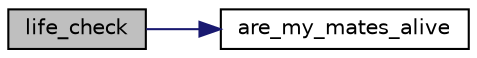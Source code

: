 digraph "life_check"
{
 // INTERACTIVE_SVG=YES
  bgcolor="transparent";
  edge [fontname="Helvetica",fontsize="10",labelfontname="Helvetica",labelfontsize="10"];
  node [fontname="Helvetica",fontsize="10",shape=record];
  rankdir="LR";
  Node1 [label="life_check",height=0.2,width=0.4,color="black", fillcolor="grey75", style="filled", fontcolor="black"];
  Node1 -> Node2 [color="midnightblue",fontsize="10",style="solid"];
  Node2 [label="are_my_mates_alive",height=0.2,width=0.4,color="black",URL="$_minimale_8c.html#ae1d5aa28a687b31b055f49ea44866780",tooltip="Prend en paramètre le joueur courant et vérifie si tous ses personnages ne sont pas morts..."];
}
